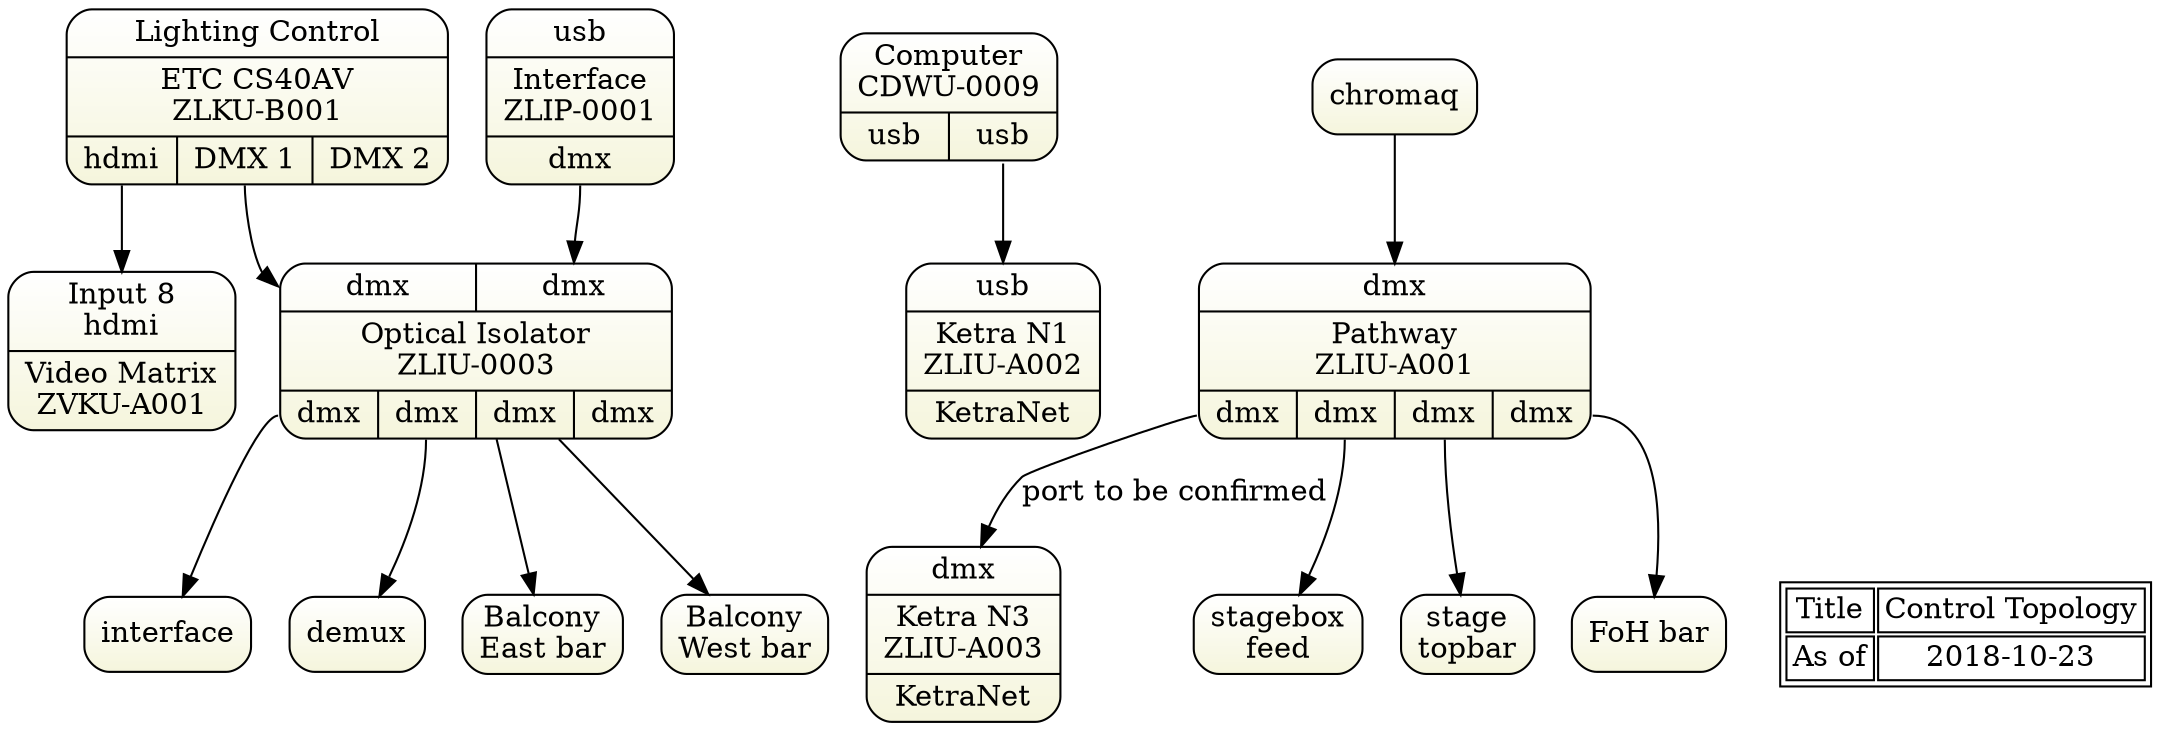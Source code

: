 digraph topology1 { 
graph [overlap = true, fontsize = 10, rankdir=TB 
      tooltip="Control Topology - DMX",
      fontname = Helvetica]

node [shape=Mrecord, tooltip="" , 
      fillcolor="white:beige" , style=filled  
      gradientangle=270]
      
console [label="{Lighting Control|ETC CS40AV\nZLKU-B001|{<hdmi>hdmi|<dmx1>DMX 1|<dmx2>DMX 2}}"]

computer [label="{{Computer\nCDWU-0009}|{ <o1>usb|<o2>usb }}"]

n1 [label="{<i>usb|Ketra N1\nZLIU-A002|KetraNet}"]
computer:o2 -> n1:i

matrix [label="{<i>Input 8\nhdmi|Video Matrix\nZVKU-A001}"]
console:hdmi   -> matrix:i8

optoisolator [label="{{<i1>dmx|<i2>dmx}|Optical Isolator\nZLIU-0003|{<o1>dmx|<o2>dmx|<o3>dmx|<o4>dmx}}"]

usbdmx [label="{<i>usb|Interface\nZLIP-0001|<o>dmx}"] 

pathway [label="{<i>dmx|Pathway\nZLIU-A001|{<o1>dmx|<o2>dmx|<o3>dmx|<o4>dmx}}"]

n3 [label="{<i>dmx|Ketra N3\nZLIU-A003|<o>KetraNet}"]

stage [label="stagebox\nfeed"]
topbar [label="stage\ntopbar"]
fohbar [label="FoH bar"]
balebar [label="Balcony\nEast bar"]
balwbar [label="Balcony\nWest bar"]

optoisolator -> balebar
optoisolator -> balwbar

chromaq:o1 -> pathway
pathway:o1 -> n3 [label="port to be confirmed"]
pathway:o2 -> stage
pathway:o3 -> topbar
pathway:o4 -> fohbar

console:dmx1 -> optoisolator:i1

optoisolator:o1 -> interface:dmx     
optoisolator:o2 -> demux:i
 
usbdmx:o -> optoisolator:i2

Node [shape=plaintext, fillcolor=white]
stamp [label= <<table>
<tr><td>Title</td>
    <td>Control Topology</td>
</tr>    
<tr><td>As of</td>
    <td>2018-10-23</td>
</tr>
   
</table>> ]  

{rank=same; stamp n3}
{rank=same; console computer}
 } 